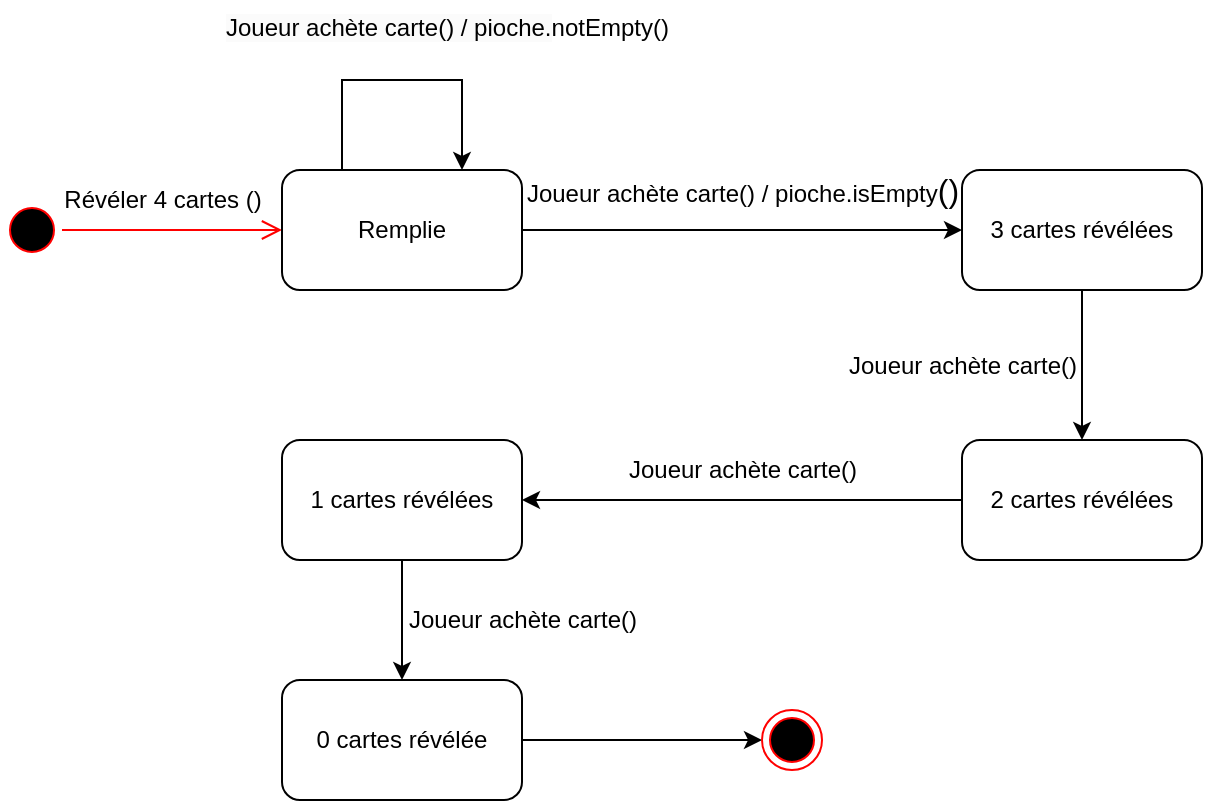 <mxfile version="22.1.11" type="github">
  <diagram name="Page-1" id="OJ9ekQygMFs_oNQRjHTH">
    <mxGraphModel dx="806" dy="849" grid="1" gridSize="10" guides="1" tooltips="1" connect="1" arrows="1" fold="1" page="1" pageScale="1" pageWidth="1600" pageHeight="900" math="0" shadow="0">
      <root>
        <mxCell id="0" />
        <mxCell id="1" parent="0" />
        <mxCell id="9k0t02RoVr2uYBRWPtpX-1" value="" style="ellipse;html=1;shape=startState;fillColor=#000000;strokeColor=#ff0000;" vertex="1" parent="1">
          <mxGeometry x="30" y="240" width="30" height="30" as="geometry" />
        </mxCell>
        <mxCell id="9k0t02RoVr2uYBRWPtpX-2" value="" style="edgeStyle=orthogonalEdgeStyle;html=1;verticalAlign=bottom;endArrow=open;endSize=8;strokeColor=#ff0000;rounded=0;entryX=0;entryY=0.5;entryDx=0;entryDy=0;" edge="1" source="9k0t02RoVr2uYBRWPtpX-1" parent="1" target="9k0t02RoVr2uYBRWPtpX-3">
          <mxGeometry relative="1" as="geometry">
            <mxPoint x="140" y="255" as="targetPoint" />
          </mxGeometry>
        </mxCell>
        <mxCell id="9k0t02RoVr2uYBRWPtpX-3" value="Remplie" style="rounded=1;whiteSpace=wrap;html=1;" vertex="1" parent="1">
          <mxGeometry x="170" y="225" width="120" height="60" as="geometry" />
        </mxCell>
        <mxCell id="9k0t02RoVr2uYBRWPtpX-4" value="Révéler 4 cartes ()" style="text;html=1;align=center;verticalAlign=middle;resizable=0;points=[];autosize=1;strokeColor=none;fillColor=none;" vertex="1" parent="1">
          <mxGeometry x="50" y="225" width="120" height="30" as="geometry" />
        </mxCell>
        <mxCell id="9k0t02RoVr2uYBRWPtpX-5" value="3 cartes révélées" style="rounded=1;whiteSpace=wrap;html=1;" vertex="1" parent="1">
          <mxGeometry x="510" y="225" width="120" height="60" as="geometry" />
        </mxCell>
        <mxCell id="9k0t02RoVr2uYBRWPtpX-6" value="2 cartes révélées" style="rounded=1;whiteSpace=wrap;html=1;" vertex="1" parent="1">
          <mxGeometry x="510" y="360" width="120" height="60" as="geometry" />
        </mxCell>
        <mxCell id="9k0t02RoVr2uYBRWPtpX-7" value="1 cartes révélées" style="rounded=1;whiteSpace=wrap;html=1;" vertex="1" parent="1">
          <mxGeometry x="170" y="360" width="120" height="60" as="geometry" />
        </mxCell>
        <mxCell id="9k0t02RoVr2uYBRWPtpX-22" style="edgeStyle=orthogonalEdgeStyle;rounded=0;orthogonalLoop=1;jettySize=auto;html=1;exitX=1;exitY=0.5;exitDx=0;exitDy=0;" edge="1" parent="1" source="9k0t02RoVr2uYBRWPtpX-8" target="9k0t02RoVr2uYBRWPtpX-21">
          <mxGeometry relative="1" as="geometry" />
        </mxCell>
        <mxCell id="9k0t02RoVr2uYBRWPtpX-8" value="0 cartes révélée" style="rounded=1;whiteSpace=wrap;html=1;" vertex="1" parent="1">
          <mxGeometry x="170" y="480" width="120" height="60" as="geometry" />
        </mxCell>
        <mxCell id="9k0t02RoVr2uYBRWPtpX-9" value="" style="endArrow=classic;html=1;rounded=0;exitX=1;exitY=0.5;exitDx=0;exitDy=0;entryX=0;entryY=0.5;entryDx=0;entryDy=0;" edge="1" parent="1" source="9k0t02RoVr2uYBRWPtpX-3" target="9k0t02RoVr2uYBRWPtpX-5">
          <mxGeometry width="50" height="50" relative="1" as="geometry">
            <mxPoint x="350" y="330" as="sourcePoint" />
            <mxPoint x="400" y="280" as="targetPoint" />
          </mxGeometry>
        </mxCell>
        <mxCell id="9k0t02RoVr2uYBRWPtpX-10" value="Joueur achète carte() / pioche.isEmpty&lt;span style=&quot;margin: 0px; padding: 0px; user-select: text; -webkit-user-drag: none; -webkit-tap-highlight-color: transparent; font-family: Calibri, Calibri_EmbeddedFont, Calibri_MSFontService, sans-serif; font-size: 16px; font-variant-ligatures: none; text-align: left; background-color: rgb(255, 255, 255);&quot; class=&quot;NormalTextRun SCXW396026 BCX8&quot;&gt;()&lt;/span&gt;" style="text;html=1;align=center;verticalAlign=middle;resizable=0;points=[];autosize=1;strokeColor=none;fillColor=none;" vertex="1" parent="1">
          <mxGeometry x="280" y="220" width="240" height="30" as="geometry" />
        </mxCell>
        <mxCell id="9k0t02RoVr2uYBRWPtpX-12" value="" style="endArrow=classic;html=1;rounded=0;exitX=0.25;exitY=0;exitDx=0;exitDy=0;entryX=0.75;entryY=0;entryDx=0;entryDy=0;edgeStyle=elbowEdgeStyle;elbow=vertical;" edge="1" parent="1">
          <mxGeometry width="50" height="50" relative="1" as="geometry">
            <mxPoint x="200" y="225" as="sourcePoint" />
            <mxPoint x="260" y="225" as="targetPoint" />
            <Array as="points">
              <mxPoint x="230" y="180" />
            </Array>
          </mxGeometry>
        </mxCell>
        <mxCell id="9k0t02RoVr2uYBRWPtpX-14" value="&lt;font face=&quot;Helvetica&quot; style=&quot;font-size: 12px;&quot;&gt;&lt;span style=&quot;color: rgb(0, 0, 0); font-style: normal; font-variant-ligatures: normal; font-variant-caps: normal; font-weight: 400; letter-spacing: normal; orphans: 2; text-align: center; text-indent: 0px; text-transform: none; widows: 2; word-spacing: 0px; -webkit-text-stroke-width: 0px; background-color: rgb(251, 251, 251); text-decoration-thickness: initial; text-decoration-style: initial; text-decoration-color: initial; float: none; display: inline !important;&quot;&gt;Joueur achète carte() / pioche.&lt;/span&gt;&lt;span class=&quot;NormalTextRun SCXW396026 BCX8&quot; style=&quot;border-color: var(--border-color); color: rgb(0, 0, 0); font-style: normal; font-variant-caps: normal; font-weight: 400; letter-spacing: normal; orphans: 2; text-indent: 0px; text-transform: none; widows: 2; word-spacing: 0px; -webkit-text-stroke-width: 0px; text-decoration-thickness: initial; text-decoration-style: initial; text-decoration-color: initial; margin: 0px; padding: 0px; user-select: text; -webkit-user-drag: none; -webkit-tap-highlight-color: transparent; font-variant-ligatures: none; text-align: left; background-color: rgb(255, 255, 255);&quot;&gt;notEmpty()&lt;/span&gt;&lt;/font&gt;" style="text;whiteSpace=wrap;html=1;" vertex="1" parent="1">
          <mxGeometry x="140" y="140" width="250" height="40" as="geometry" />
        </mxCell>
        <mxCell id="9k0t02RoVr2uYBRWPtpX-15" value="" style="endArrow=classic;html=1;rounded=0;exitX=0.5;exitY=1;exitDx=0;exitDy=0;entryX=0.5;entryY=0;entryDx=0;entryDy=0;" edge="1" parent="1" source="9k0t02RoVr2uYBRWPtpX-5" target="9k0t02RoVr2uYBRWPtpX-6">
          <mxGeometry width="50" height="50" relative="1" as="geometry">
            <mxPoint x="360" y="380" as="sourcePoint" />
            <mxPoint x="410" y="330" as="targetPoint" />
          </mxGeometry>
        </mxCell>
        <mxCell id="9k0t02RoVr2uYBRWPtpX-16" value="Joueur achète carte()" style="text;html=1;align=center;verticalAlign=middle;resizable=0;points=[];autosize=1;strokeColor=none;fillColor=none;" vertex="1" parent="1">
          <mxGeometry x="440" y="308" width="140" height="30" as="geometry" />
        </mxCell>
        <mxCell id="9k0t02RoVr2uYBRWPtpX-17" value="" style="endArrow=classic;html=1;rounded=0;exitX=0;exitY=0.5;exitDx=0;exitDy=0;entryX=1;entryY=0.5;entryDx=0;entryDy=0;" edge="1" parent="1" source="9k0t02RoVr2uYBRWPtpX-6" target="9k0t02RoVr2uYBRWPtpX-7">
          <mxGeometry width="50" height="50" relative="1" as="geometry">
            <mxPoint x="360" y="380" as="sourcePoint" />
            <mxPoint x="340" y="360" as="targetPoint" />
          </mxGeometry>
        </mxCell>
        <mxCell id="9k0t02RoVr2uYBRWPtpX-18" value="Joueur achète carte()" style="text;html=1;align=center;verticalAlign=middle;resizable=0;points=[];autosize=1;strokeColor=none;fillColor=none;" vertex="1" parent="1">
          <mxGeometry x="330" y="360" width="140" height="30" as="geometry" />
        </mxCell>
        <mxCell id="9k0t02RoVr2uYBRWPtpX-19" value="" style="endArrow=classic;html=1;rounded=0;exitX=0.5;exitY=1;exitDx=0;exitDy=0;entryX=0.5;entryY=0;entryDx=0;entryDy=0;" edge="1" parent="1" source="9k0t02RoVr2uYBRWPtpX-7" target="9k0t02RoVr2uYBRWPtpX-8">
          <mxGeometry width="50" height="50" relative="1" as="geometry">
            <mxPoint x="360" y="380" as="sourcePoint" />
            <mxPoint x="410" y="330" as="targetPoint" />
          </mxGeometry>
        </mxCell>
        <mxCell id="9k0t02RoVr2uYBRWPtpX-20" value="Joueur achète carte()" style="text;html=1;align=center;verticalAlign=middle;resizable=0;points=[];autosize=1;strokeColor=none;fillColor=none;" vertex="1" parent="1">
          <mxGeometry x="220" y="435" width="140" height="30" as="geometry" />
        </mxCell>
        <mxCell id="9k0t02RoVr2uYBRWPtpX-21" value="" style="ellipse;html=1;shape=endState;fillColor=#000000;strokeColor=#ff0000;" vertex="1" parent="1">
          <mxGeometry x="410" y="495" width="30" height="30" as="geometry" />
        </mxCell>
      </root>
    </mxGraphModel>
  </diagram>
</mxfile>

